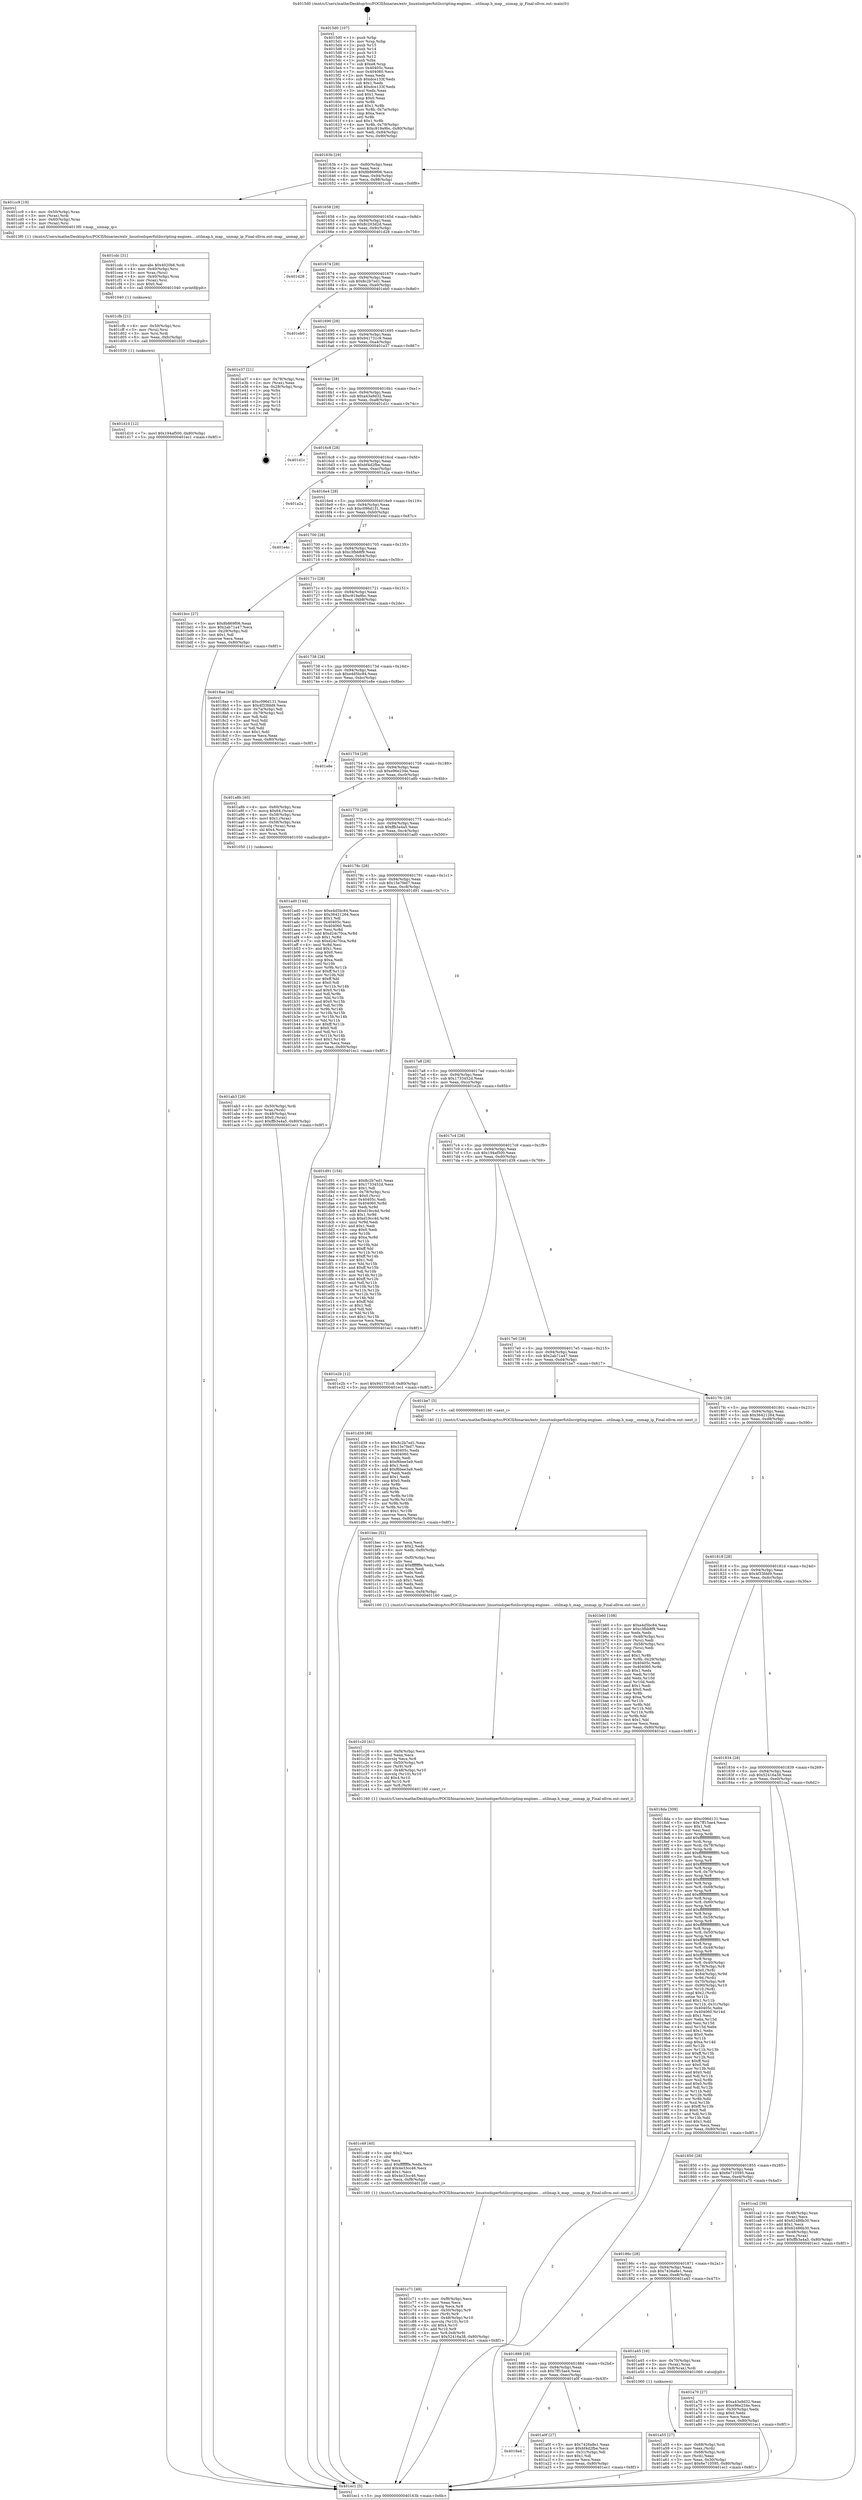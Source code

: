 digraph "0x4015d0" {
  label = "0x4015d0 (/mnt/c/Users/mathe/Desktop/tcc/POCII/binaries/extr_linuxtoolsperfutilscripting-engines....utilmap.h_map__unmap_ip_Final-ollvm.out::main(0))"
  labelloc = "t"
  node[shape=record]

  Entry [label="",width=0.3,height=0.3,shape=circle,fillcolor=black,style=filled]
  "0x40163b" [label="{
     0x40163b [29]\l
     | [instrs]\l
     &nbsp;&nbsp;0x40163b \<+3\>: mov -0x80(%rbp),%eax\l
     &nbsp;&nbsp;0x40163e \<+2\>: mov %eax,%ecx\l
     &nbsp;&nbsp;0x401640 \<+6\>: sub $0x8b869f06,%ecx\l
     &nbsp;&nbsp;0x401646 \<+6\>: mov %eax,-0x94(%rbp)\l
     &nbsp;&nbsp;0x40164c \<+6\>: mov %ecx,-0x98(%rbp)\l
     &nbsp;&nbsp;0x401652 \<+6\>: je 0000000000401cc9 \<main+0x6f9\>\l
  }"]
  "0x401cc9" [label="{
     0x401cc9 [19]\l
     | [instrs]\l
     &nbsp;&nbsp;0x401cc9 \<+4\>: mov -0x50(%rbp),%rax\l
     &nbsp;&nbsp;0x401ccd \<+3\>: mov (%rax),%rdi\l
     &nbsp;&nbsp;0x401cd0 \<+4\>: mov -0x60(%rbp),%rax\l
     &nbsp;&nbsp;0x401cd4 \<+3\>: mov (%rax),%rsi\l
     &nbsp;&nbsp;0x401cd7 \<+5\>: call 00000000004013f0 \<map__unmap_ip\>\l
     | [calls]\l
     &nbsp;&nbsp;0x4013f0 \{1\} (/mnt/c/Users/mathe/Desktop/tcc/POCII/binaries/extr_linuxtoolsperfutilscripting-engines....utilmap.h_map__unmap_ip_Final-ollvm.out::map__unmap_ip)\l
  }"]
  "0x401658" [label="{
     0x401658 [28]\l
     | [instrs]\l
     &nbsp;&nbsp;0x401658 \<+5\>: jmp 000000000040165d \<main+0x8d\>\l
     &nbsp;&nbsp;0x40165d \<+6\>: mov -0x94(%rbp),%eax\l
     &nbsp;&nbsp;0x401663 \<+5\>: sub $0x8c203d2d,%eax\l
     &nbsp;&nbsp;0x401668 \<+6\>: mov %eax,-0x9c(%rbp)\l
     &nbsp;&nbsp;0x40166e \<+6\>: je 0000000000401d28 \<main+0x758\>\l
  }"]
  Exit [label="",width=0.3,height=0.3,shape=circle,fillcolor=black,style=filled,peripheries=2]
  "0x401d28" [label="{
     0x401d28\l
  }", style=dashed]
  "0x401674" [label="{
     0x401674 [28]\l
     | [instrs]\l
     &nbsp;&nbsp;0x401674 \<+5\>: jmp 0000000000401679 \<main+0xa9\>\l
     &nbsp;&nbsp;0x401679 \<+6\>: mov -0x94(%rbp),%eax\l
     &nbsp;&nbsp;0x40167f \<+5\>: sub $0x8c2b7ed1,%eax\l
     &nbsp;&nbsp;0x401684 \<+6\>: mov %eax,-0xa0(%rbp)\l
     &nbsp;&nbsp;0x40168a \<+6\>: je 0000000000401eb0 \<main+0x8e0\>\l
  }"]
  "0x401d10" [label="{
     0x401d10 [12]\l
     | [instrs]\l
     &nbsp;&nbsp;0x401d10 \<+7\>: movl $0x194af500,-0x80(%rbp)\l
     &nbsp;&nbsp;0x401d17 \<+5\>: jmp 0000000000401ec1 \<main+0x8f1\>\l
  }"]
  "0x401eb0" [label="{
     0x401eb0\l
  }", style=dashed]
  "0x401690" [label="{
     0x401690 [28]\l
     | [instrs]\l
     &nbsp;&nbsp;0x401690 \<+5\>: jmp 0000000000401695 \<main+0xc5\>\l
     &nbsp;&nbsp;0x401695 \<+6\>: mov -0x94(%rbp),%eax\l
     &nbsp;&nbsp;0x40169b \<+5\>: sub $0x941731c9,%eax\l
     &nbsp;&nbsp;0x4016a0 \<+6\>: mov %eax,-0xa4(%rbp)\l
     &nbsp;&nbsp;0x4016a6 \<+6\>: je 0000000000401e37 \<main+0x867\>\l
  }"]
  "0x401cfb" [label="{
     0x401cfb [21]\l
     | [instrs]\l
     &nbsp;&nbsp;0x401cfb \<+4\>: mov -0x50(%rbp),%rsi\l
     &nbsp;&nbsp;0x401cff \<+3\>: mov (%rsi),%rsi\l
     &nbsp;&nbsp;0x401d02 \<+3\>: mov %rsi,%rdi\l
     &nbsp;&nbsp;0x401d05 \<+6\>: mov %eax,-0xfc(%rbp)\l
     &nbsp;&nbsp;0x401d0b \<+5\>: call 0000000000401030 \<free@plt\>\l
     | [calls]\l
     &nbsp;&nbsp;0x401030 \{1\} (unknown)\l
  }"]
  "0x401e37" [label="{
     0x401e37 [21]\l
     | [instrs]\l
     &nbsp;&nbsp;0x401e37 \<+4\>: mov -0x78(%rbp),%rax\l
     &nbsp;&nbsp;0x401e3b \<+2\>: mov (%rax),%eax\l
     &nbsp;&nbsp;0x401e3d \<+4\>: lea -0x28(%rbp),%rsp\l
     &nbsp;&nbsp;0x401e41 \<+1\>: pop %rbx\l
     &nbsp;&nbsp;0x401e42 \<+2\>: pop %r12\l
     &nbsp;&nbsp;0x401e44 \<+2\>: pop %r13\l
     &nbsp;&nbsp;0x401e46 \<+2\>: pop %r14\l
     &nbsp;&nbsp;0x401e48 \<+2\>: pop %r15\l
     &nbsp;&nbsp;0x401e4a \<+1\>: pop %rbp\l
     &nbsp;&nbsp;0x401e4b \<+1\>: ret\l
  }"]
  "0x4016ac" [label="{
     0x4016ac [28]\l
     | [instrs]\l
     &nbsp;&nbsp;0x4016ac \<+5\>: jmp 00000000004016b1 \<main+0xe1\>\l
     &nbsp;&nbsp;0x4016b1 \<+6\>: mov -0x94(%rbp),%eax\l
     &nbsp;&nbsp;0x4016b7 \<+5\>: sub $0xa43a9d32,%eax\l
     &nbsp;&nbsp;0x4016bc \<+6\>: mov %eax,-0xa8(%rbp)\l
     &nbsp;&nbsp;0x4016c2 \<+6\>: je 0000000000401d1c \<main+0x74c\>\l
  }"]
  "0x401cdc" [label="{
     0x401cdc [31]\l
     | [instrs]\l
     &nbsp;&nbsp;0x401cdc \<+10\>: movabs $0x4020b6,%rdi\l
     &nbsp;&nbsp;0x401ce6 \<+4\>: mov -0x40(%rbp),%rsi\l
     &nbsp;&nbsp;0x401cea \<+3\>: mov %rax,(%rsi)\l
     &nbsp;&nbsp;0x401ced \<+4\>: mov -0x40(%rbp),%rax\l
     &nbsp;&nbsp;0x401cf1 \<+3\>: mov (%rax),%rsi\l
     &nbsp;&nbsp;0x401cf4 \<+2\>: mov $0x0,%al\l
     &nbsp;&nbsp;0x401cf6 \<+5\>: call 0000000000401040 \<printf@plt\>\l
     | [calls]\l
     &nbsp;&nbsp;0x401040 \{1\} (unknown)\l
  }"]
  "0x401d1c" [label="{
     0x401d1c\l
  }", style=dashed]
  "0x4016c8" [label="{
     0x4016c8 [28]\l
     | [instrs]\l
     &nbsp;&nbsp;0x4016c8 \<+5\>: jmp 00000000004016cd \<main+0xfd\>\l
     &nbsp;&nbsp;0x4016cd \<+6\>: mov -0x94(%rbp),%eax\l
     &nbsp;&nbsp;0x4016d3 \<+5\>: sub $0xbf4d2fbe,%eax\l
     &nbsp;&nbsp;0x4016d8 \<+6\>: mov %eax,-0xac(%rbp)\l
     &nbsp;&nbsp;0x4016de \<+6\>: je 0000000000401a2a \<main+0x45a\>\l
  }"]
  "0x401c71" [label="{
     0x401c71 [49]\l
     | [instrs]\l
     &nbsp;&nbsp;0x401c71 \<+6\>: mov -0xf8(%rbp),%ecx\l
     &nbsp;&nbsp;0x401c77 \<+3\>: imul %eax,%ecx\l
     &nbsp;&nbsp;0x401c7a \<+3\>: movslq %ecx,%r8\l
     &nbsp;&nbsp;0x401c7d \<+4\>: mov -0x50(%rbp),%r9\l
     &nbsp;&nbsp;0x401c81 \<+3\>: mov (%r9),%r9\l
     &nbsp;&nbsp;0x401c84 \<+4\>: mov -0x48(%rbp),%r10\l
     &nbsp;&nbsp;0x401c88 \<+3\>: movslq (%r10),%r10\l
     &nbsp;&nbsp;0x401c8b \<+4\>: shl $0x4,%r10\l
     &nbsp;&nbsp;0x401c8f \<+3\>: add %r10,%r9\l
     &nbsp;&nbsp;0x401c92 \<+4\>: mov %r8,0x8(%r9)\l
     &nbsp;&nbsp;0x401c96 \<+7\>: movl $0x52416a38,-0x80(%rbp)\l
     &nbsp;&nbsp;0x401c9d \<+5\>: jmp 0000000000401ec1 \<main+0x8f1\>\l
  }"]
  "0x401a2a" [label="{
     0x401a2a\l
  }", style=dashed]
  "0x4016e4" [label="{
     0x4016e4 [28]\l
     | [instrs]\l
     &nbsp;&nbsp;0x4016e4 \<+5\>: jmp 00000000004016e9 \<main+0x119\>\l
     &nbsp;&nbsp;0x4016e9 \<+6\>: mov -0x94(%rbp),%eax\l
     &nbsp;&nbsp;0x4016ef \<+5\>: sub $0xc096d131,%eax\l
     &nbsp;&nbsp;0x4016f4 \<+6\>: mov %eax,-0xb0(%rbp)\l
     &nbsp;&nbsp;0x4016fa \<+6\>: je 0000000000401e4c \<main+0x87c\>\l
  }"]
  "0x401c49" [label="{
     0x401c49 [40]\l
     | [instrs]\l
     &nbsp;&nbsp;0x401c49 \<+5\>: mov $0x2,%ecx\l
     &nbsp;&nbsp;0x401c4e \<+1\>: cltd\l
     &nbsp;&nbsp;0x401c4f \<+2\>: idiv %ecx\l
     &nbsp;&nbsp;0x401c51 \<+6\>: imul $0xfffffffe,%edx,%ecx\l
     &nbsp;&nbsp;0x401c57 \<+6\>: add $0x4e33cc46,%ecx\l
     &nbsp;&nbsp;0x401c5d \<+3\>: add $0x1,%ecx\l
     &nbsp;&nbsp;0x401c60 \<+6\>: sub $0x4e33cc46,%ecx\l
     &nbsp;&nbsp;0x401c66 \<+6\>: mov %ecx,-0xf8(%rbp)\l
     &nbsp;&nbsp;0x401c6c \<+5\>: call 0000000000401160 \<next_i\>\l
     | [calls]\l
     &nbsp;&nbsp;0x401160 \{1\} (/mnt/c/Users/mathe/Desktop/tcc/POCII/binaries/extr_linuxtoolsperfutilscripting-engines....utilmap.h_map__unmap_ip_Final-ollvm.out::next_i)\l
  }"]
  "0x401e4c" [label="{
     0x401e4c\l
  }", style=dashed]
  "0x401700" [label="{
     0x401700 [28]\l
     | [instrs]\l
     &nbsp;&nbsp;0x401700 \<+5\>: jmp 0000000000401705 \<main+0x135\>\l
     &nbsp;&nbsp;0x401705 \<+6\>: mov -0x94(%rbp),%eax\l
     &nbsp;&nbsp;0x40170b \<+5\>: sub $0xc3fbb8f9,%eax\l
     &nbsp;&nbsp;0x401710 \<+6\>: mov %eax,-0xb4(%rbp)\l
     &nbsp;&nbsp;0x401716 \<+6\>: je 0000000000401bcc \<main+0x5fc\>\l
  }"]
  "0x401c20" [label="{
     0x401c20 [41]\l
     | [instrs]\l
     &nbsp;&nbsp;0x401c20 \<+6\>: mov -0xf4(%rbp),%ecx\l
     &nbsp;&nbsp;0x401c26 \<+3\>: imul %eax,%ecx\l
     &nbsp;&nbsp;0x401c29 \<+3\>: movslq %ecx,%r8\l
     &nbsp;&nbsp;0x401c2c \<+4\>: mov -0x50(%rbp),%r9\l
     &nbsp;&nbsp;0x401c30 \<+3\>: mov (%r9),%r9\l
     &nbsp;&nbsp;0x401c33 \<+4\>: mov -0x48(%rbp),%r10\l
     &nbsp;&nbsp;0x401c37 \<+3\>: movslq (%r10),%r10\l
     &nbsp;&nbsp;0x401c3a \<+4\>: shl $0x4,%r10\l
     &nbsp;&nbsp;0x401c3e \<+3\>: add %r10,%r9\l
     &nbsp;&nbsp;0x401c41 \<+3\>: mov %r8,(%r9)\l
     &nbsp;&nbsp;0x401c44 \<+5\>: call 0000000000401160 \<next_i\>\l
     | [calls]\l
     &nbsp;&nbsp;0x401160 \{1\} (/mnt/c/Users/mathe/Desktop/tcc/POCII/binaries/extr_linuxtoolsperfutilscripting-engines....utilmap.h_map__unmap_ip_Final-ollvm.out::next_i)\l
  }"]
  "0x401bcc" [label="{
     0x401bcc [27]\l
     | [instrs]\l
     &nbsp;&nbsp;0x401bcc \<+5\>: mov $0x8b869f06,%eax\l
     &nbsp;&nbsp;0x401bd1 \<+5\>: mov $0x2ab71a47,%ecx\l
     &nbsp;&nbsp;0x401bd6 \<+3\>: mov -0x29(%rbp),%dl\l
     &nbsp;&nbsp;0x401bd9 \<+3\>: test $0x1,%dl\l
     &nbsp;&nbsp;0x401bdc \<+3\>: cmovne %ecx,%eax\l
     &nbsp;&nbsp;0x401bdf \<+3\>: mov %eax,-0x80(%rbp)\l
     &nbsp;&nbsp;0x401be2 \<+5\>: jmp 0000000000401ec1 \<main+0x8f1\>\l
  }"]
  "0x40171c" [label="{
     0x40171c [28]\l
     | [instrs]\l
     &nbsp;&nbsp;0x40171c \<+5\>: jmp 0000000000401721 \<main+0x151\>\l
     &nbsp;&nbsp;0x401721 \<+6\>: mov -0x94(%rbp),%eax\l
     &nbsp;&nbsp;0x401727 \<+5\>: sub $0xc919a9bc,%eax\l
     &nbsp;&nbsp;0x40172c \<+6\>: mov %eax,-0xb8(%rbp)\l
     &nbsp;&nbsp;0x401732 \<+6\>: je 00000000004018ae \<main+0x2de\>\l
  }"]
  "0x401bec" [label="{
     0x401bec [52]\l
     | [instrs]\l
     &nbsp;&nbsp;0x401bec \<+2\>: xor %ecx,%ecx\l
     &nbsp;&nbsp;0x401bee \<+5\>: mov $0x2,%edx\l
     &nbsp;&nbsp;0x401bf3 \<+6\>: mov %edx,-0xf0(%rbp)\l
     &nbsp;&nbsp;0x401bf9 \<+1\>: cltd\l
     &nbsp;&nbsp;0x401bfa \<+6\>: mov -0xf0(%rbp),%esi\l
     &nbsp;&nbsp;0x401c00 \<+2\>: idiv %esi\l
     &nbsp;&nbsp;0x401c02 \<+6\>: imul $0xfffffffe,%edx,%edx\l
     &nbsp;&nbsp;0x401c08 \<+2\>: mov %ecx,%edi\l
     &nbsp;&nbsp;0x401c0a \<+2\>: sub %edx,%edi\l
     &nbsp;&nbsp;0x401c0c \<+2\>: mov %ecx,%edx\l
     &nbsp;&nbsp;0x401c0e \<+3\>: sub $0x1,%edx\l
     &nbsp;&nbsp;0x401c11 \<+2\>: add %edx,%edi\l
     &nbsp;&nbsp;0x401c13 \<+2\>: sub %edi,%ecx\l
     &nbsp;&nbsp;0x401c15 \<+6\>: mov %ecx,-0xf4(%rbp)\l
     &nbsp;&nbsp;0x401c1b \<+5\>: call 0000000000401160 \<next_i\>\l
     | [calls]\l
     &nbsp;&nbsp;0x401160 \{1\} (/mnt/c/Users/mathe/Desktop/tcc/POCII/binaries/extr_linuxtoolsperfutilscripting-engines....utilmap.h_map__unmap_ip_Final-ollvm.out::next_i)\l
  }"]
  "0x4018ae" [label="{
     0x4018ae [44]\l
     | [instrs]\l
     &nbsp;&nbsp;0x4018ae \<+5\>: mov $0xc096d131,%eax\l
     &nbsp;&nbsp;0x4018b3 \<+5\>: mov $0x4f33fdd9,%ecx\l
     &nbsp;&nbsp;0x4018b8 \<+3\>: mov -0x7a(%rbp),%dl\l
     &nbsp;&nbsp;0x4018bb \<+4\>: mov -0x79(%rbp),%sil\l
     &nbsp;&nbsp;0x4018bf \<+3\>: mov %dl,%dil\l
     &nbsp;&nbsp;0x4018c2 \<+3\>: and %sil,%dil\l
     &nbsp;&nbsp;0x4018c5 \<+3\>: xor %sil,%dl\l
     &nbsp;&nbsp;0x4018c8 \<+3\>: or %dl,%dil\l
     &nbsp;&nbsp;0x4018cb \<+4\>: test $0x1,%dil\l
     &nbsp;&nbsp;0x4018cf \<+3\>: cmovne %ecx,%eax\l
     &nbsp;&nbsp;0x4018d2 \<+3\>: mov %eax,-0x80(%rbp)\l
     &nbsp;&nbsp;0x4018d5 \<+5\>: jmp 0000000000401ec1 \<main+0x8f1\>\l
  }"]
  "0x401738" [label="{
     0x401738 [28]\l
     | [instrs]\l
     &nbsp;&nbsp;0x401738 \<+5\>: jmp 000000000040173d \<main+0x16d\>\l
     &nbsp;&nbsp;0x40173d \<+6\>: mov -0x94(%rbp),%eax\l
     &nbsp;&nbsp;0x401743 \<+5\>: sub $0xe4d5bc84,%eax\l
     &nbsp;&nbsp;0x401748 \<+6\>: mov %eax,-0xbc(%rbp)\l
     &nbsp;&nbsp;0x40174e \<+6\>: je 0000000000401e8e \<main+0x8be\>\l
  }"]
  "0x401ec1" [label="{
     0x401ec1 [5]\l
     | [instrs]\l
     &nbsp;&nbsp;0x401ec1 \<+5\>: jmp 000000000040163b \<main+0x6b\>\l
  }"]
  "0x4015d0" [label="{
     0x4015d0 [107]\l
     | [instrs]\l
     &nbsp;&nbsp;0x4015d0 \<+1\>: push %rbp\l
     &nbsp;&nbsp;0x4015d1 \<+3\>: mov %rsp,%rbp\l
     &nbsp;&nbsp;0x4015d4 \<+2\>: push %r15\l
     &nbsp;&nbsp;0x4015d6 \<+2\>: push %r14\l
     &nbsp;&nbsp;0x4015d8 \<+2\>: push %r13\l
     &nbsp;&nbsp;0x4015da \<+2\>: push %r12\l
     &nbsp;&nbsp;0x4015dc \<+1\>: push %rbx\l
     &nbsp;&nbsp;0x4015dd \<+7\>: sub $0xe8,%rsp\l
     &nbsp;&nbsp;0x4015e4 \<+7\>: mov 0x40405c,%eax\l
     &nbsp;&nbsp;0x4015eb \<+7\>: mov 0x404060,%ecx\l
     &nbsp;&nbsp;0x4015f2 \<+2\>: mov %eax,%edx\l
     &nbsp;&nbsp;0x4015f4 \<+6\>: sub $0xdce133f,%edx\l
     &nbsp;&nbsp;0x4015fa \<+3\>: sub $0x1,%edx\l
     &nbsp;&nbsp;0x4015fd \<+6\>: add $0xdce133f,%edx\l
     &nbsp;&nbsp;0x401603 \<+3\>: imul %edx,%eax\l
     &nbsp;&nbsp;0x401606 \<+3\>: and $0x1,%eax\l
     &nbsp;&nbsp;0x401609 \<+3\>: cmp $0x0,%eax\l
     &nbsp;&nbsp;0x40160c \<+4\>: sete %r8b\l
     &nbsp;&nbsp;0x401610 \<+4\>: and $0x1,%r8b\l
     &nbsp;&nbsp;0x401614 \<+4\>: mov %r8b,-0x7a(%rbp)\l
     &nbsp;&nbsp;0x401618 \<+3\>: cmp $0xa,%ecx\l
     &nbsp;&nbsp;0x40161b \<+4\>: setl %r8b\l
     &nbsp;&nbsp;0x40161f \<+4\>: and $0x1,%r8b\l
     &nbsp;&nbsp;0x401623 \<+4\>: mov %r8b,-0x79(%rbp)\l
     &nbsp;&nbsp;0x401627 \<+7\>: movl $0xc919a9bc,-0x80(%rbp)\l
     &nbsp;&nbsp;0x40162e \<+6\>: mov %edi,-0x84(%rbp)\l
     &nbsp;&nbsp;0x401634 \<+7\>: mov %rsi,-0x90(%rbp)\l
  }"]
  "0x401ab3" [label="{
     0x401ab3 [29]\l
     | [instrs]\l
     &nbsp;&nbsp;0x401ab3 \<+4\>: mov -0x50(%rbp),%rdi\l
     &nbsp;&nbsp;0x401ab7 \<+3\>: mov %rax,(%rdi)\l
     &nbsp;&nbsp;0x401aba \<+4\>: mov -0x48(%rbp),%rax\l
     &nbsp;&nbsp;0x401abe \<+6\>: movl $0x0,(%rax)\l
     &nbsp;&nbsp;0x401ac4 \<+7\>: movl $0xffb3a4a5,-0x80(%rbp)\l
     &nbsp;&nbsp;0x401acb \<+5\>: jmp 0000000000401ec1 \<main+0x8f1\>\l
  }"]
  "0x401e8e" [label="{
     0x401e8e\l
  }", style=dashed]
  "0x401754" [label="{
     0x401754 [28]\l
     | [instrs]\l
     &nbsp;&nbsp;0x401754 \<+5\>: jmp 0000000000401759 \<main+0x189\>\l
     &nbsp;&nbsp;0x401759 \<+6\>: mov -0x94(%rbp),%eax\l
     &nbsp;&nbsp;0x40175f \<+5\>: sub $0xe96e234e,%eax\l
     &nbsp;&nbsp;0x401764 \<+6\>: mov %eax,-0xc0(%rbp)\l
     &nbsp;&nbsp;0x40176a \<+6\>: je 0000000000401a8b \<main+0x4bb\>\l
  }"]
  "0x401a55" [label="{
     0x401a55 [27]\l
     | [instrs]\l
     &nbsp;&nbsp;0x401a55 \<+4\>: mov -0x68(%rbp),%rdi\l
     &nbsp;&nbsp;0x401a59 \<+2\>: mov %eax,(%rdi)\l
     &nbsp;&nbsp;0x401a5b \<+4\>: mov -0x68(%rbp),%rdi\l
     &nbsp;&nbsp;0x401a5f \<+2\>: mov (%rdi),%eax\l
     &nbsp;&nbsp;0x401a61 \<+3\>: mov %eax,-0x30(%rbp)\l
     &nbsp;&nbsp;0x401a64 \<+7\>: movl $0x6e710595,-0x80(%rbp)\l
     &nbsp;&nbsp;0x401a6b \<+5\>: jmp 0000000000401ec1 \<main+0x8f1\>\l
  }"]
  "0x401a8b" [label="{
     0x401a8b [40]\l
     | [instrs]\l
     &nbsp;&nbsp;0x401a8b \<+4\>: mov -0x60(%rbp),%rax\l
     &nbsp;&nbsp;0x401a8f \<+7\>: movq $0x64,(%rax)\l
     &nbsp;&nbsp;0x401a96 \<+4\>: mov -0x58(%rbp),%rax\l
     &nbsp;&nbsp;0x401a9a \<+6\>: movl $0x1,(%rax)\l
     &nbsp;&nbsp;0x401aa0 \<+4\>: mov -0x58(%rbp),%rax\l
     &nbsp;&nbsp;0x401aa4 \<+3\>: movslq (%rax),%rax\l
     &nbsp;&nbsp;0x401aa7 \<+4\>: shl $0x4,%rax\l
     &nbsp;&nbsp;0x401aab \<+3\>: mov %rax,%rdi\l
     &nbsp;&nbsp;0x401aae \<+5\>: call 0000000000401050 \<malloc@plt\>\l
     | [calls]\l
     &nbsp;&nbsp;0x401050 \{1\} (unknown)\l
  }"]
  "0x401770" [label="{
     0x401770 [28]\l
     | [instrs]\l
     &nbsp;&nbsp;0x401770 \<+5\>: jmp 0000000000401775 \<main+0x1a5\>\l
     &nbsp;&nbsp;0x401775 \<+6\>: mov -0x94(%rbp),%eax\l
     &nbsp;&nbsp;0x40177b \<+5\>: sub $0xffb3a4a5,%eax\l
     &nbsp;&nbsp;0x401780 \<+6\>: mov %eax,-0xc4(%rbp)\l
     &nbsp;&nbsp;0x401786 \<+6\>: je 0000000000401ad0 \<main+0x500\>\l
  }"]
  "0x4018a4" [label="{
     0x4018a4\l
  }", style=dashed]
  "0x401ad0" [label="{
     0x401ad0 [144]\l
     | [instrs]\l
     &nbsp;&nbsp;0x401ad0 \<+5\>: mov $0xe4d5bc84,%eax\l
     &nbsp;&nbsp;0x401ad5 \<+5\>: mov $0x36421264,%ecx\l
     &nbsp;&nbsp;0x401ada \<+2\>: mov $0x1,%dl\l
     &nbsp;&nbsp;0x401adc \<+7\>: mov 0x40405c,%esi\l
     &nbsp;&nbsp;0x401ae3 \<+7\>: mov 0x404060,%edi\l
     &nbsp;&nbsp;0x401aea \<+3\>: mov %esi,%r8d\l
     &nbsp;&nbsp;0x401aed \<+7\>: add $0xd24c70ca,%r8d\l
     &nbsp;&nbsp;0x401af4 \<+4\>: sub $0x1,%r8d\l
     &nbsp;&nbsp;0x401af8 \<+7\>: sub $0xd24c70ca,%r8d\l
     &nbsp;&nbsp;0x401aff \<+4\>: imul %r8d,%esi\l
     &nbsp;&nbsp;0x401b03 \<+3\>: and $0x1,%esi\l
     &nbsp;&nbsp;0x401b06 \<+3\>: cmp $0x0,%esi\l
     &nbsp;&nbsp;0x401b09 \<+4\>: sete %r9b\l
     &nbsp;&nbsp;0x401b0d \<+3\>: cmp $0xa,%edi\l
     &nbsp;&nbsp;0x401b10 \<+4\>: setl %r10b\l
     &nbsp;&nbsp;0x401b14 \<+3\>: mov %r9b,%r11b\l
     &nbsp;&nbsp;0x401b17 \<+4\>: xor $0xff,%r11b\l
     &nbsp;&nbsp;0x401b1b \<+3\>: mov %r10b,%bl\l
     &nbsp;&nbsp;0x401b1e \<+3\>: xor $0xff,%bl\l
     &nbsp;&nbsp;0x401b21 \<+3\>: xor $0x0,%dl\l
     &nbsp;&nbsp;0x401b24 \<+3\>: mov %r11b,%r14b\l
     &nbsp;&nbsp;0x401b27 \<+4\>: and $0x0,%r14b\l
     &nbsp;&nbsp;0x401b2b \<+3\>: and %dl,%r9b\l
     &nbsp;&nbsp;0x401b2e \<+3\>: mov %bl,%r15b\l
     &nbsp;&nbsp;0x401b31 \<+4\>: and $0x0,%r15b\l
     &nbsp;&nbsp;0x401b35 \<+3\>: and %dl,%r10b\l
     &nbsp;&nbsp;0x401b38 \<+3\>: or %r9b,%r14b\l
     &nbsp;&nbsp;0x401b3b \<+3\>: or %r10b,%r15b\l
     &nbsp;&nbsp;0x401b3e \<+3\>: xor %r15b,%r14b\l
     &nbsp;&nbsp;0x401b41 \<+3\>: or %bl,%r11b\l
     &nbsp;&nbsp;0x401b44 \<+4\>: xor $0xff,%r11b\l
     &nbsp;&nbsp;0x401b48 \<+3\>: or $0x0,%dl\l
     &nbsp;&nbsp;0x401b4b \<+3\>: and %dl,%r11b\l
     &nbsp;&nbsp;0x401b4e \<+3\>: or %r11b,%r14b\l
     &nbsp;&nbsp;0x401b51 \<+4\>: test $0x1,%r14b\l
     &nbsp;&nbsp;0x401b55 \<+3\>: cmovne %ecx,%eax\l
     &nbsp;&nbsp;0x401b58 \<+3\>: mov %eax,-0x80(%rbp)\l
     &nbsp;&nbsp;0x401b5b \<+5\>: jmp 0000000000401ec1 \<main+0x8f1\>\l
  }"]
  "0x40178c" [label="{
     0x40178c [28]\l
     | [instrs]\l
     &nbsp;&nbsp;0x40178c \<+5\>: jmp 0000000000401791 \<main+0x1c1\>\l
     &nbsp;&nbsp;0x401791 \<+6\>: mov -0x94(%rbp),%eax\l
     &nbsp;&nbsp;0x401797 \<+5\>: sub $0x15e7fed7,%eax\l
     &nbsp;&nbsp;0x40179c \<+6\>: mov %eax,-0xc8(%rbp)\l
     &nbsp;&nbsp;0x4017a2 \<+6\>: je 0000000000401d91 \<main+0x7c1\>\l
  }"]
  "0x401a0f" [label="{
     0x401a0f [27]\l
     | [instrs]\l
     &nbsp;&nbsp;0x401a0f \<+5\>: mov $0x7426a8e1,%eax\l
     &nbsp;&nbsp;0x401a14 \<+5\>: mov $0xbf4d2fbe,%ecx\l
     &nbsp;&nbsp;0x401a19 \<+3\>: mov -0x31(%rbp),%dl\l
     &nbsp;&nbsp;0x401a1c \<+3\>: test $0x1,%dl\l
     &nbsp;&nbsp;0x401a1f \<+3\>: cmovne %ecx,%eax\l
     &nbsp;&nbsp;0x401a22 \<+3\>: mov %eax,-0x80(%rbp)\l
     &nbsp;&nbsp;0x401a25 \<+5\>: jmp 0000000000401ec1 \<main+0x8f1\>\l
  }"]
  "0x401d91" [label="{
     0x401d91 [154]\l
     | [instrs]\l
     &nbsp;&nbsp;0x401d91 \<+5\>: mov $0x8c2b7ed1,%eax\l
     &nbsp;&nbsp;0x401d96 \<+5\>: mov $0x1733452d,%ecx\l
     &nbsp;&nbsp;0x401d9b \<+2\>: mov $0x1,%dl\l
     &nbsp;&nbsp;0x401d9d \<+4\>: mov -0x78(%rbp),%rsi\l
     &nbsp;&nbsp;0x401da1 \<+6\>: movl $0x0,(%rsi)\l
     &nbsp;&nbsp;0x401da7 \<+7\>: mov 0x40405c,%edi\l
     &nbsp;&nbsp;0x401dae \<+8\>: mov 0x404060,%r8d\l
     &nbsp;&nbsp;0x401db6 \<+3\>: mov %edi,%r9d\l
     &nbsp;&nbsp;0x401db9 \<+7\>: add $0xd19cc4d,%r9d\l
     &nbsp;&nbsp;0x401dc0 \<+4\>: sub $0x1,%r9d\l
     &nbsp;&nbsp;0x401dc4 \<+7\>: sub $0xd19cc4d,%r9d\l
     &nbsp;&nbsp;0x401dcb \<+4\>: imul %r9d,%edi\l
     &nbsp;&nbsp;0x401dcf \<+3\>: and $0x1,%edi\l
     &nbsp;&nbsp;0x401dd2 \<+3\>: cmp $0x0,%edi\l
     &nbsp;&nbsp;0x401dd5 \<+4\>: sete %r10b\l
     &nbsp;&nbsp;0x401dd9 \<+4\>: cmp $0xa,%r8d\l
     &nbsp;&nbsp;0x401ddd \<+4\>: setl %r11b\l
     &nbsp;&nbsp;0x401de1 \<+3\>: mov %r10b,%bl\l
     &nbsp;&nbsp;0x401de4 \<+3\>: xor $0xff,%bl\l
     &nbsp;&nbsp;0x401de7 \<+3\>: mov %r11b,%r14b\l
     &nbsp;&nbsp;0x401dea \<+4\>: xor $0xff,%r14b\l
     &nbsp;&nbsp;0x401dee \<+3\>: xor $0x1,%dl\l
     &nbsp;&nbsp;0x401df1 \<+3\>: mov %bl,%r15b\l
     &nbsp;&nbsp;0x401df4 \<+4\>: and $0xff,%r15b\l
     &nbsp;&nbsp;0x401df8 \<+3\>: and %dl,%r10b\l
     &nbsp;&nbsp;0x401dfb \<+3\>: mov %r14b,%r12b\l
     &nbsp;&nbsp;0x401dfe \<+4\>: and $0xff,%r12b\l
     &nbsp;&nbsp;0x401e02 \<+3\>: and %dl,%r11b\l
     &nbsp;&nbsp;0x401e05 \<+3\>: or %r10b,%r15b\l
     &nbsp;&nbsp;0x401e08 \<+3\>: or %r11b,%r12b\l
     &nbsp;&nbsp;0x401e0b \<+3\>: xor %r12b,%r15b\l
     &nbsp;&nbsp;0x401e0e \<+3\>: or %r14b,%bl\l
     &nbsp;&nbsp;0x401e11 \<+3\>: xor $0xff,%bl\l
     &nbsp;&nbsp;0x401e14 \<+3\>: or $0x1,%dl\l
     &nbsp;&nbsp;0x401e17 \<+2\>: and %dl,%bl\l
     &nbsp;&nbsp;0x401e19 \<+3\>: or %bl,%r15b\l
     &nbsp;&nbsp;0x401e1c \<+4\>: test $0x1,%r15b\l
     &nbsp;&nbsp;0x401e20 \<+3\>: cmovne %ecx,%eax\l
     &nbsp;&nbsp;0x401e23 \<+3\>: mov %eax,-0x80(%rbp)\l
     &nbsp;&nbsp;0x401e26 \<+5\>: jmp 0000000000401ec1 \<main+0x8f1\>\l
  }"]
  "0x4017a8" [label="{
     0x4017a8 [28]\l
     | [instrs]\l
     &nbsp;&nbsp;0x4017a8 \<+5\>: jmp 00000000004017ad \<main+0x1dd\>\l
     &nbsp;&nbsp;0x4017ad \<+6\>: mov -0x94(%rbp),%eax\l
     &nbsp;&nbsp;0x4017b3 \<+5\>: sub $0x1733452d,%eax\l
     &nbsp;&nbsp;0x4017b8 \<+6\>: mov %eax,-0xcc(%rbp)\l
     &nbsp;&nbsp;0x4017be \<+6\>: je 0000000000401e2b \<main+0x85b\>\l
  }"]
  "0x401888" [label="{
     0x401888 [28]\l
     | [instrs]\l
     &nbsp;&nbsp;0x401888 \<+5\>: jmp 000000000040188d \<main+0x2bd\>\l
     &nbsp;&nbsp;0x40188d \<+6\>: mov -0x94(%rbp),%eax\l
     &nbsp;&nbsp;0x401893 \<+5\>: sub $0x7ff15ae4,%eax\l
     &nbsp;&nbsp;0x401898 \<+6\>: mov %eax,-0xec(%rbp)\l
     &nbsp;&nbsp;0x40189e \<+6\>: je 0000000000401a0f \<main+0x43f\>\l
  }"]
  "0x401e2b" [label="{
     0x401e2b [12]\l
     | [instrs]\l
     &nbsp;&nbsp;0x401e2b \<+7\>: movl $0x941731c9,-0x80(%rbp)\l
     &nbsp;&nbsp;0x401e32 \<+5\>: jmp 0000000000401ec1 \<main+0x8f1\>\l
  }"]
  "0x4017c4" [label="{
     0x4017c4 [28]\l
     | [instrs]\l
     &nbsp;&nbsp;0x4017c4 \<+5\>: jmp 00000000004017c9 \<main+0x1f9\>\l
     &nbsp;&nbsp;0x4017c9 \<+6\>: mov -0x94(%rbp),%eax\l
     &nbsp;&nbsp;0x4017cf \<+5\>: sub $0x194af500,%eax\l
     &nbsp;&nbsp;0x4017d4 \<+6\>: mov %eax,-0xd0(%rbp)\l
     &nbsp;&nbsp;0x4017da \<+6\>: je 0000000000401d39 \<main+0x769\>\l
  }"]
  "0x401a45" [label="{
     0x401a45 [16]\l
     | [instrs]\l
     &nbsp;&nbsp;0x401a45 \<+4\>: mov -0x70(%rbp),%rax\l
     &nbsp;&nbsp;0x401a49 \<+3\>: mov (%rax),%rax\l
     &nbsp;&nbsp;0x401a4c \<+4\>: mov 0x8(%rax),%rdi\l
     &nbsp;&nbsp;0x401a50 \<+5\>: call 0000000000401060 \<atoi@plt\>\l
     | [calls]\l
     &nbsp;&nbsp;0x401060 \{1\} (unknown)\l
  }"]
  "0x401d39" [label="{
     0x401d39 [88]\l
     | [instrs]\l
     &nbsp;&nbsp;0x401d39 \<+5\>: mov $0x8c2b7ed1,%eax\l
     &nbsp;&nbsp;0x401d3e \<+5\>: mov $0x15e7fed7,%ecx\l
     &nbsp;&nbsp;0x401d43 \<+7\>: mov 0x40405c,%edx\l
     &nbsp;&nbsp;0x401d4a \<+7\>: mov 0x404060,%esi\l
     &nbsp;&nbsp;0x401d51 \<+2\>: mov %edx,%edi\l
     &nbsp;&nbsp;0x401d53 \<+6\>: sub $0xf6bee3a9,%edi\l
     &nbsp;&nbsp;0x401d59 \<+3\>: sub $0x1,%edi\l
     &nbsp;&nbsp;0x401d5c \<+6\>: add $0xf6bee3a9,%edi\l
     &nbsp;&nbsp;0x401d62 \<+3\>: imul %edi,%edx\l
     &nbsp;&nbsp;0x401d65 \<+3\>: and $0x1,%edx\l
     &nbsp;&nbsp;0x401d68 \<+3\>: cmp $0x0,%edx\l
     &nbsp;&nbsp;0x401d6b \<+4\>: sete %r8b\l
     &nbsp;&nbsp;0x401d6f \<+3\>: cmp $0xa,%esi\l
     &nbsp;&nbsp;0x401d72 \<+4\>: setl %r9b\l
     &nbsp;&nbsp;0x401d76 \<+3\>: mov %r8b,%r10b\l
     &nbsp;&nbsp;0x401d79 \<+3\>: and %r9b,%r10b\l
     &nbsp;&nbsp;0x401d7c \<+3\>: xor %r9b,%r8b\l
     &nbsp;&nbsp;0x401d7f \<+3\>: or %r8b,%r10b\l
     &nbsp;&nbsp;0x401d82 \<+4\>: test $0x1,%r10b\l
     &nbsp;&nbsp;0x401d86 \<+3\>: cmovne %ecx,%eax\l
     &nbsp;&nbsp;0x401d89 \<+3\>: mov %eax,-0x80(%rbp)\l
     &nbsp;&nbsp;0x401d8c \<+5\>: jmp 0000000000401ec1 \<main+0x8f1\>\l
  }"]
  "0x4017e0" [label="{
     0x4017e0 [28]\l
     | [instrs]\l
     &nbsp;&nbsp;0x4017e0 \<+5\>: jmp 00000000004017e5 \<main+0x215\>\l
     &nbsp;&nbsp;0x4017e5 \<+6\>: mov -0x94(%rbp),%eax\l
     &nbsp;&nbsp;0x4017eb \<+5\>: sub $0x2ab71a47,%eax\l
     &nbsp;&nbsp;0x4017f0 \<+6\>: mov %eax,-0xd4(%rbp)\l
     &nbsp;&nbsp;0x4017f6 \<+6\>: je 0000000000401be7 \<main+0x617\>\l
  }"]
  "0x40186c" [label="{
     0x40186c [28]\l
     | [instrs]\l
     &nbsp;&nbsp;0x40186c \<+5\>: jmp 0000000000401871 \<main+0x2a1\>\l
     &nbsp;&nbsp;0x401871 \<+6\>: mov -0x94(%rbp),%eax\l
     &nbsp;&nbsp;0x401877 \<+5\>: sub $0x7426a8e1,%eax\l
     &nbsp;&nbsp;0x40187c \<+6\>: mov %eax,-0xe8(%rbp)\l
     &nbsp;&nbsp;0x401882 \<+6\>: je 0000000000401a45 \<main+0x475\>\l
  }"]
  "0x401be7" [label="{
     0x401be7 [5]\l
     | [instrs]\l
     &nbsp;&nbsp;0x401be7 \<+5\>: call 0000000000401160 \<next_i\>\l
     | [calls]\l
     &nbsp;&nbsp;0x401160 \{1\} (/mnt/c/Users/mathe/Desktop/tcc/POCII/binaries/extr_linuxtoolsperfutilscripting-engines....utilmap.h_map__unmap_ip_Final-ollvm.out::next_i)\l
  }"]
  "0x4017fc" [label="{
     0x4017fc [28]\l
     | [instrs]\l
     &nbsp;&nbsp;0x4017fc \<+5\>: jmp 0000000000401801 \<main+0x231\>\l
     &nbsp;&nbsp;0x401801 \<+6\>: mov -0x94(%rbp),%eax\l
     &nbsp;&nbsp;0x401807 \<+5\>: sub $0x36421264,%eax\l
     &nbsp;&nbsp;0x40180c \<+6\>: mov %eax,-0xd8(%rbp)\l
     &nbsp;&nbsp;0x401812 \<+6\>: je 0000000000401b60 \<main+0x590\>\l
  }"]
  "0x401a70" [label="{
     0x401a70 [27]\l
     | [instrs]\l
     &nbsp;&nbsp;0x401a70 \<+5\>: mov $0xa43a9d32,%eax\l
     &nbsp;&nbsp;0x401a75 \<+5\>: mov $0xe96e234e,%ecx\l
     &nbsp;&nbsp;0x401a7a \<+3\>: mov -0x30(%rbp),%edx\l
     &nbsp;&nbsp;0x401a7d \<+3\>: cmp $0x0,%edx\l
     &nbsp;&nbsp;0x401a80 \<+3\>: cmove %ecx,%eax\l
     &nbsp;&nbsp;0x401a83 \<+3\>: mov %eax,-0x80(%rbp)\l
     &nbsp;&nbsp;0x401a86 \<+5\>: jmp 0000000000401ec1 \<main+0x8f1\>\l
  }"]
  "0x401b60" [label="{
     0x401b60 [108]\l
     | [instrs]\l
     &nbsp;&nbsp;0x401b60 \<+5\>: mov $0xe4d5bc84,%eax\l
     &nbsp;&nbsp;0x401b65 \<+5\>: mov $0xc3fbb8f9,%ecx\l
     &nbsp;&nbsp;0x401b6a \<+2\>: xor %edx,%edx\l
     &nbsp;&nbsp;0x401b6c \<+4\>: mov -0x48(%rbp),%rsi\l
     &nbsp;&nbsp;0x401b70 \<+2\>: mov (%rsi),%edi\l
     &nbsp;&nbsp;0x401b72 \<+4\>: mov -0x58(%rbp),%rsi\l
     &nbsp;&nbsp;0x401b76 \<+2\>: cmp (%rsi),%edi\l
     &nbsp;&nbsp;0x401b78 \<+4\>: setl %r8b\l
     &nbsp;&nbsp;0x401b7c \<+4\>: and $0x1,%r8b\l
     &nbsp;&nbsp;0x401b80 \<+4\>: mov %r8b,-0x29(%rbp)\l
     &nbsp;&nbsp;0x401b84 \<+7\>: mov 0x40405c,%edi\l
     &nbsp;&nbsp;0x401b8b \<+8\>: mov 0x404060,%r9d\l
     &nbsp;&nbsp;0x401b93 \<+3\>: sub $0x1,%edx\l
     &nbsp;&nbsp;0x401b96 \<+3\>: mov %edi,%r10d\l
     &nbsp;&nbsp;0x401b99 \<+3\>: add %edx,%r10d\l
     &nbsp;&nbsp;0x401b9c \<+4\>: imul %r10d,%edi\l
     &nbsp;&nbsp;0x401ba0 \<+3\>: and $0x1,%edi\l
     &nbsp;&nbsp;0x401ba3 \<+3\>: cmp $0x0,%edi\l
     &nbsp;&nbsp;0x401ba6 \<+4\>: sete %r8b\l
     &nbsp;&nbsp;0x401baa \<+4\>: cmp $0xa,%r9d\l
     &nbsp;&nbsp;0x401bae \<+4\>: setl %r11b\l
     &nbsp;&nbsp;0x401bb2 \<+3\>: mov %r8b,%bl\l
     &nbsp;&nbsp;0x401bb5 \<+3\>: and %r11b,%bl\l
     &nbsp;&nbsp;0x401bb8 \<+3\>: xor %r11b,%r8b\l
     &nbsp;&nbsp;0x401bbb \<+3\>: or %r8b,%bl\l
     &nbsp;&nbsp;0x401bbe \<+3\>: test $0x1,%bl\l
     &nbsp;&nbsp;0x401bc1 \<+3\>: cmovne %ecx,%eax\l
     &nbsp;&nbsp;0x401bc4 \<+3\>: mov %eax,-0x80(%rbp)\l
     &nbsp;&nbsp;0x401bc7 \<+5\>: jmp 0000000000401ec1 \<main+0x8f1\>\l
  }"]
  "0x401818" [label="{
     0x401818 [28]\l
     | [instrs]\l
     &nbsp;&nbsp;0x401818 \<+5\>: jmp 000000000040181d \<main+0x24d\>\l
     &nbsp;&nbsp;0x40181d \<+6\>: mov -0x94(%rbp),%eax\l
     &nbsp;&nbsp;0x401823 \<+5\>: sub $0x4f33fdd9,%eax\l
     &nbsp;&nbsp;0x401828 \<+6\>: mov %eax,-0xdc(%rbp)\l
     &nbsp;&nbsp;0x40182e \<+6\>: je 00000000004018da \<main+0x30a\>\l
  }"]
  "0x401850" [label="{
     0x401850 [28]\l
     | [instrs]\l
     &nbsp;&nbsp;0x401850 \<+5\>: jmp 0000000000401855 \<main+0x285\>\l
     &nbsp;&nbsp;0x401855 \<+6\>: mov -0x94(%rbp),%eax\l
     &nbsp;&nbsp;0x40185b \<+5\>: sub $0x6e710595,%eax\l
     &nbsp;&nbsp;0x401860 \<+6\>: mov %eax,-0xe4(%rbp)\l
     &nbsp;&nbsp;0x401866 \<+6\>: je 0000000000401a70 \<main+0x4a0\>\l
  }"]
  "0x4018da" [label="{
     0x4018da [309]\l
     | [instrs]\l
     &nbsp;&nbsp;0x4018da \<+5\>: mov $0xc096d131,%eax\l
     &nbsp;&nbsp;0x4018df \<+5\>: mov $0x7ff15ae4,%ecx\l
     &nbsp;&nbsp;0x4018e4 \<+2\>: mov $0x1,%dl\l
     &nbsp;&nbsp;0x4018e6 \<+2\>: xor %esi,%esi\l
     &nbsp;&nbsp;0x4018e8 \<+3\>: mov %rsp,%rdi\l
     &nbsp;&nbsp;0x4018eb \<+4\>: add $0xfffffffffffffff0,%rdi\l
     &nbsp;&nbsp;0x4018ef \<+3\>: mov %rdi,%rsp\l
     &nbsp;&nbsp;0x4018f2 \<+4\>: mov %rdi,-0x78(%rbp)\l
     &nbsp;&nbsp;0x4018f6 \<+3\>: mov %rsp,%rdi\l
     &nbsp;&nbsp;0x4018f9 \<+4\>: add $0xfffffffffffffff0,%rdi\l
     &nbsp;&nbsp;0x4018fd \<+3\>: mov %rdi,%rsp\l
     &nbsp;&nbsp;0x401900 \<+3\>: mov %rsp,%r8\l
     &nbsp;&nbsp;0x401903 \<+4\>: add $0xfffffffffffffff0,%r8\l
     &nbsp;&nbsp;0x401907 \<+3\>: mov %r8,%rsp\l
     &nbsp;&nbsp;0x40190a \<+4\>: mov %r8,-0x70(%rbp)\l
     &nbsp;&nbsp;0x40190e \<+3\>: mov %rsp,%r8\l
     &nbsp;&nbsp;0x401911 \<+4\>: add $0xfffffffffffffff0,%r8\l
     &nbsp;&nbsp;0x401915 \<+3\>: mov %r8,%rsp\l
     &nbsp;&nbsp;0x401918 \<+4\>: mov %r8,-0x68(%rbp)\l
     &nbsp;&nbsp;0x40191c \<+3\>: mov %rsp,%r8\l
     &nbsp;&nbsp;0x40191f \<+4\>: add $0xfffffffffffffff0,%r8\l
     &nbsp;&nbsp;0x401923 \<+3\>: mov %r8,%rsp\l
     &nbsp;&nbsp;0x401926 \<+4\>: mov %r8,-0x60(%rbp)\l
     &nbsp;&nbsp;0x40192a \<+3\>: mov %rsp,%r8\l
     &nbsp;&nbsp;0x40192d \<+4\>: add $0xfffffffffffffff0,%r8\l
     &nbsp;&nbsp;0x401931 \<+3\>: mov %r8,%rsp\l
     &nbsp;&nbsp;0x401934 \<+4\>: mov %r8,-0x58(%rbp)\l
     &nbsp;&nbsp;0x401938 \<+3\>: mov %rsp,%r8\l
     &nbsp;&nbsp;0x40193b \<+4\>: add $0xfffffffffffffff0,%r8\l
     &nbsp;&nbsp;0x40193f \<+3\>: mov %r8,%rsp\l
     &nbsp;&nbsp;0x401942 \<+4\>: mov %r8,-0x50(%rbp)\l
     &nbsp;&nbsp;0x401946 \<+3\>: mov %rsp,%r8\l
     &nbsp;&nbsp;0x401949 \<+4\>: add $0xfffffffffffffff0,%r8\l
     &nbsp;&nbsp;0x40194d \<+3\>: mov %r8,%rsp\l
     &nbsp;&nbsp;0x401950 \<+4\>: mov %r8,-0x48(%rbp)\l
     &nbsp;&nbsp;0x401954 \<+3\>: mov %rsp,%r8\l
     &nbsp;&nbsp;0x401957 \<+4\>: add $0xfffffffffffffff0,%r8\l
     &nbsp;&nbsp;0x40195b \<+3\>: mov %r8,%rsp\l
     &nbsp;&nbsp;0x40195e \<+4\>: mov %r8,-0x40(%rbp)\l
     &nbsp;&nbsp;0x401962 \<+4\>: mov -0x78(%rbp),%r8\l
     &nbsp;&nbsp;0x401966 \<+7\>: movl $0x0,(%r8)\l
     &nbsp;&nbsp;0x40196d \<+7\>: mov -0x84(%rbp),%r9d\l
     &nbsp;&nbsp;0x401974 \<+3\>: mov %r9d,(%rdi)\l
     &nbsp;&nbsp;0x401977 \<+4\>: mov -0x70(%rbp),%r8\l
     &nbsp;&nbsp;0x40197b \<+7\>: mov -0x90(%rbp),%r10\l
     &nbsp;&nbsp;0x401982 \<+3\>: mov %r10,(%r8)\l
     &nbsp;&nbsp;0x401985 \<+3\>: cmpl $0x2,(%rdi)\l
     &nbsp;&nbsp;0x401988 \<+4\>: setne %r11b\l
     &nbsp;&nbsp;0x40198c \<+4\>: and $0x1,%r11b\l
     &nbsp;&nbsp;0x401990 \<+4\>: mov %r11b,-0x31(%rbp)\l
     &nbsp;&nbsp;0x401994 \<+7\>: mov 0x40405c,%ebx\l
     &nbsp;&nbsp;0x40199b \<+8\>: mov 0x404060,%r14d\l
     &nbsp;&nbsp;0x4019a3 \<+3\>: sub $0x1,%esi\l
     &nbsp;&nbsp;0x4019a6 \<+3\>: mov %ebx,%r15d\l
     &nbsp;&nbsp;0x4019a9 \<+3\>: add %esi,%r15d\l
     &nbsp;&nbsp;0x4019ac \<+4\>: imul %r15d,%ebx\l
     &nbsp;&nbsp;0x4019b0 \<+3\>: and $0x1,%ebx\l
     &nbsp;&nbsp;0x4019b3 \<+3\>: cmp $0x0,%ebx\l
     &nbsp;&nbsp;0x4019b6 \<+4\>: sete %r11b\l
     &nbsp;&nbsp;0x4019ba \<+4\>: cmp $0xa,%r14d\l
     &nbsp;&nbsp;0x4019be \<+4\>: setl %r12b\l
     &nbsp;&nbsp;0x4019c2 \<+3\>: mov %r11b,%r13b\l
     &nbsp;&nbsp;0x4019c5 \<+4\>: xor $0xff,%r13b\l
     &nbsp;&nbsp;0x4019c9 \<+3\>: mov %r12b,%sil\l
     &nbsp;&nbsp;0x4019cc \<+4\>: xor $0xff,%sil\l
     &nbsp;&nbsp;0x4019d0 \<+3\>: xor $0x0,%dl\l
     &nbsp;&nbsp;0x4019d3 \<+3\>: mov %r13b,%dil\l
     &nbsp;&nbsp;0x4019d6 \<+4\>: and $0x0,%dil\l
     &nbsp;&nbsp;0x4019da \<+3\>: and %dl,%r11b\l
     &nbsp;&nbsp;0x4019dd \<+3\>: mov %sil,%r8b\l
     &nbsp;&nbsp;0x4019e0 \<+4\>: and $0x0,%r8b\l
     &nbsp;&nbsp;0x4019e4 \<+3\>: and %dl,%r12b\l
     &nbsp;&nbsp;0x4019e7 \<+3\>: or %r11b,%dil\l
     &nbsp;&nbsp;0x4019ea \<+3\>: or %r12b,%r8b\l
     &nbsp;&nbsp;0x4019ed \<+3\>: xor %r8b,%dil\l
     &nbsp;&nbsp;0x4019f0 \<+3\>: or %sil,%r13b\l
     &nbsp;&nbsp;0x4019f3 \<+4\>: xor $0xff,%r13b\l
     &nbsp;&nbsp;0x4019f7 \<+3\>: or $0x0,%dl\l
     &nbsp;&nbsp;0x4019fa \<+3\>: and %dl,%r13b\l
     &nbsp;&nbsp;0x4019fd \<+3\>: or %r13b,%dil\l
     &nbsp;&nbsp;0x401a00 \<+4\>: test $0x1,%dil\l
     &nbsp;&nbsp;0x401a04 \<+3\>: cmovne %ecx,%eax\l
     &nbsp;&nbsp;0x401a07 \<+3\>: mov %eax,-0x80(%rbp)\l
     &nbsp;&nbsp;0x401a0a \<+5\>: jmp 0000000000401ec1 \<main+0x8f1\>\l
  }"]
  "0x401834" [label="{
     0x401834 [28]\l
     | [instrs]\l
     &nbsp;&nbsp;0x401834 \<+5\>: jmp 0000000000401839 \<main+0x269\>\l
     &nbsp;&nbsp;0x401839 \<+6\>: mov -0x94(%rbp),%eax\l
     &nbsp;&nbsp;0x40183f \<+5\>: sub $0x52416a38,%eax\l
     &nbsp;&nbsp;0x401844 \<+6\>: mov %eax,-0xe0(%rbp)\l
     &nbsp;&nbsp;0x40184a \<+6\>: je 0000000000401ca2 \<main+0x6d2\>\l
  }"]
  "0x401ca2" [label="{
     0x401ca2 [39]\l
     | [instrs]\l
     &nbsp;&nbsp;0x401ca2 \<+4\>: mov -0x48(%rbp),%rax\l
     &nbsp;&nbsp;0x401ca6 \<+2\>: mov (%rax),%ecx\l
     &nbsp;&nbsp;0x401ca8 \<+6\>: add $0x62486b30,%ecx\l
     &nbsp;&nbsp;0x401cae \<+3\>: add $0x1,%ecx\l
     &nbsp;&nbsp;0x401cb1 \<+6\>: sub $0x62486b30,%ecx\l
     &nbsp;&nbsp;0x401cb7 \<+4\>: mov -0x48(%rbp),%rax\l
     &nbsp;&nbsp;0x401cbb \<+2\>: mov %ecx,(%rax)\l
     &nbsp;&nbsp;0x401cbd \<+7\>: movl $0xffb3a4a5,-0x80(%rbp)\l
     &nbsp;&nbsp;0x401cc4 \<+5\>: jmp 0000000000401ec1 \<main+0x8f1\>\l
  }"]
  Entry -> "0x4015d0" [label=" 1"]
  "0x40163b" -> "0x401cc9" [label=" 1"]
  "0x40163b" -> "0x401658" [label=" 18"]
  "0x401e37" -> Exit [label=" 1"]
  "0x401658" -> "0x401d28" [label=" 0"]
  "0x401658" -> "0x401674" [label=" 18"]
  "0x401e2b" -> "0x401ec1" [label=" 1"]
  "0x401674" -> "0x401eb0" [label=" 0"]
  "0x401674" -> "0x401690" [label=" 18"]
  "0x401d91" -> "0x401ec1" [label=" 1"]
  "0x401690" -> "0x401e37" [label=" 1"]
  "0x401690" -> "0x4016ac" [label=" 17"]
  "0x401d39" -> "0x401ec1" [label=" 1"]
  "0x4016ac" -> "0x401d1c" [label=" 0"]
  "0x4016ac" -> "0x4016c8" [label=" 17"]
  "0x401d10" -> "0x401ec1" [label=" 1"]
  "0x4016c8" -> "0x401a2a" [label=" 0"]
  "0x4016c8" -> "0x4016e4" [label=" 17"]
  "0x401cfb" -> "0x401d10" [label=" 1"]
  "0x4016e4" -> "0x401e4c" [label=" 0"]
  "0x4016e4" -> "0x401700" [label=" 17"]
  "0x401cdc" -> "0x401cfb" [label=" 1"]
  "0x401700" -> "0x401bcc" [label=" 2"]
  "0x401700" -> "0x40171c" [label=" 15"]
  "0x401cc9" -> "0x401cdc" [label=" 1"]
  "0x40171c" -> "0x4018ae" [label=" 1"]
  "0x40171c" -> "0x401738" [label=" 14"]
  "0x4018ae" -> "0x401ec1" [label=" 1"]
  "0x4015d0" -> "0x40163b" [label=" 1"]
  "0x401ec1" -> "0x40163b" [label=" 18"]
  "0x401ca2" -> "0x401ec1" [label=" 1"]
  "0x401738" -> "0x401e8e" [label=" 0"]
  "0x401738" -> "0x401754" [label=" 14"]
  "0x401c71" -> "0x401ec1" [label=" 1"]
  "0x401754" -> "0x401a8b" [label=" 1"]
  "0x401754" -> "0x401770" [label=" 13"]
  "0x401c49" -> "0x401c71" [label=" 1"]
  "0x401770" -> "0x401ad0" [label=" 2"]
  "0x401770" -> "0x40178c" [label=" 11"]
  "0x401c20" -> "0x401c49" [label=" 1"]
  "0x40178c" -> "0x401d91" [label=" 1"]
  "0x40178c" -> "0x4017a8" [label=" 10"]
  "0x401bec" -> "0x401c20" [label=" 1"]
  "0x4017a8" -> "0x401e2b" [label=" 1"]
  "0x4017a8" -> "0x4017c4" [label=" 9"]
  "0x401bcc" -> "0x401ec1" [label=" 2"]
  "0x4017c4" -> "0x401d39" [label=" 1"]
  "0x4017c4" -> "0x4017e0" [label=" 8"]
  "0x401b60" -> "0x401ec1" [label=" 2"]
  "0x4017e0" -> "0x401be7" [label=" 1"]
  "0x4017e0" -> "0x4017fc" [label=" 7"]
  "0x401ab3" -> "0x401ec1" [label=" 1"]
  "0x4017fc" -> "0x401b60" [label=" 2"]
  "0x4017fc" -> "0x401818" [label=" 5"]
  "0x401a8b" -> "0x401ab3" [label=" 1"]
  "0x401818" -> "0x4018da" [label=" 1"]
  "0x401818" -> "0x401834" [label=" 4"]
  "0x401a55" -> "0x401ec1" [label=" 1"]
  "0x4018da" -> "0x401ec1" [label=" 1"]
  "0x401a45" -> "0x401a55" [label=" 1"]
  "0x401834" -> "0x401ca2" [label=" 1"]
  "0x401834" -> "0x401850" [label=" 3"]
  "0x401a70" -> "0x401ec1" [label=" 1"]
  "0x401850" -> "0x401a70" [label=" 1"]
  "0x401850" -> "0x40186c" [label=" 2"]
  "0x401ad0" -> "0x401ec1" [label=" 2"]
  "0x40186c" -> "0x401a45" [label=" 1"]
  "0x40186c" -> "0x401888" [label=" 1"]
  "0x401be7" -> "0x401bec" [label=" 1"]
  "0x401888" -> "0x401a0f" [label=" 1"]
  "0x401888" -> "0x4018a4" [label=" 0"]
  "0x401a0f" -> "0x401ec1" [label=" 1"]
}
